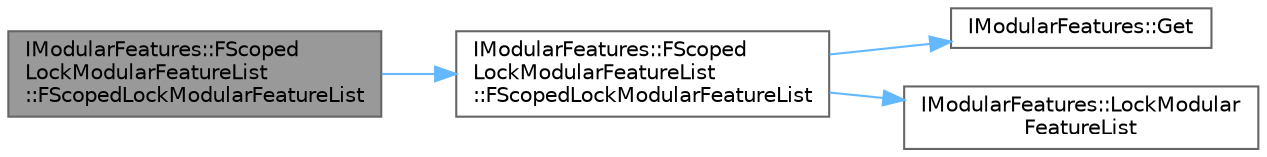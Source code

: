 digraph "IModularFeatures::FScopedLockModularFeatureList::FScopedLockModularFeatureList"
{
 // INTERACTIVE_SVG=YES
 // LATEX_PDF_SIZE
  bgcolor="transparent";
  edge [fontname=Helvetica,fontsize=10,labelfontname=Helvetica,labelfontsize=10];
  node [fontname=Helvetica,fontsize=10,shape=box,height=0.2,width=0.4];
  rankdir="LR";
  Node1 [id="Node000001",label="IModularFeatures::FScoped\lLockModularFeatureList\l::FScopedLockModularFeatureList",height=0.2,width=0.4,color="gray40", fillcolor="grey60", style="filled", fontcolor="black",tooltip=" "];
  Node1 -> Node2 [id="edge1_Node000001_Node000002",color="steelblue1",style="solid",tooltip=" "];
  Node2 [id="Node000002",label="IModularFeatures::FScoped\lLockModularFeatureList\l::FScopedLockModularFeatureList",height=0.2,width=0.4,color="grey40", fillcolor="white", style="filled",URL="$dc/d01/structIModularFeatures_1_1FScopedLockModularFeatureList.html#ac6eadec36e28daa26569f07cc5878513",tooltip=" "];
  Node2 -> Node3 [id="edge2_Node000002_Node000003",color="steelblue1",style="solid",tooltip=" "];
  Node3 [id="Node000003",label="IModularFeatures::Get",height=0.2,width=0.4,color="grey40", fillcolor="white", style="filled",URL="$db/d7d/classIModularFeatures.html#a5ac99f0aa9c332edf17c12d74ec495f8",tooltip="Static: Access singleton instance."];
  Node2 -> Node4 [id="edge3_Node000002_Node000004",color="steelblue1",style="solid",tooltip=" "];
  Node4 [id="Node000004",label="IModularFeatures::LockModular\lFeatureList",height=0.2,width=0.4,color="grey40", fillcolor="white", style="filled",URL="$db/d7d/classIModularFeatures.html#aa8639a078d96c5063af588b08abd9745",tooltip="Lock modular features for access from another thread."];
}
